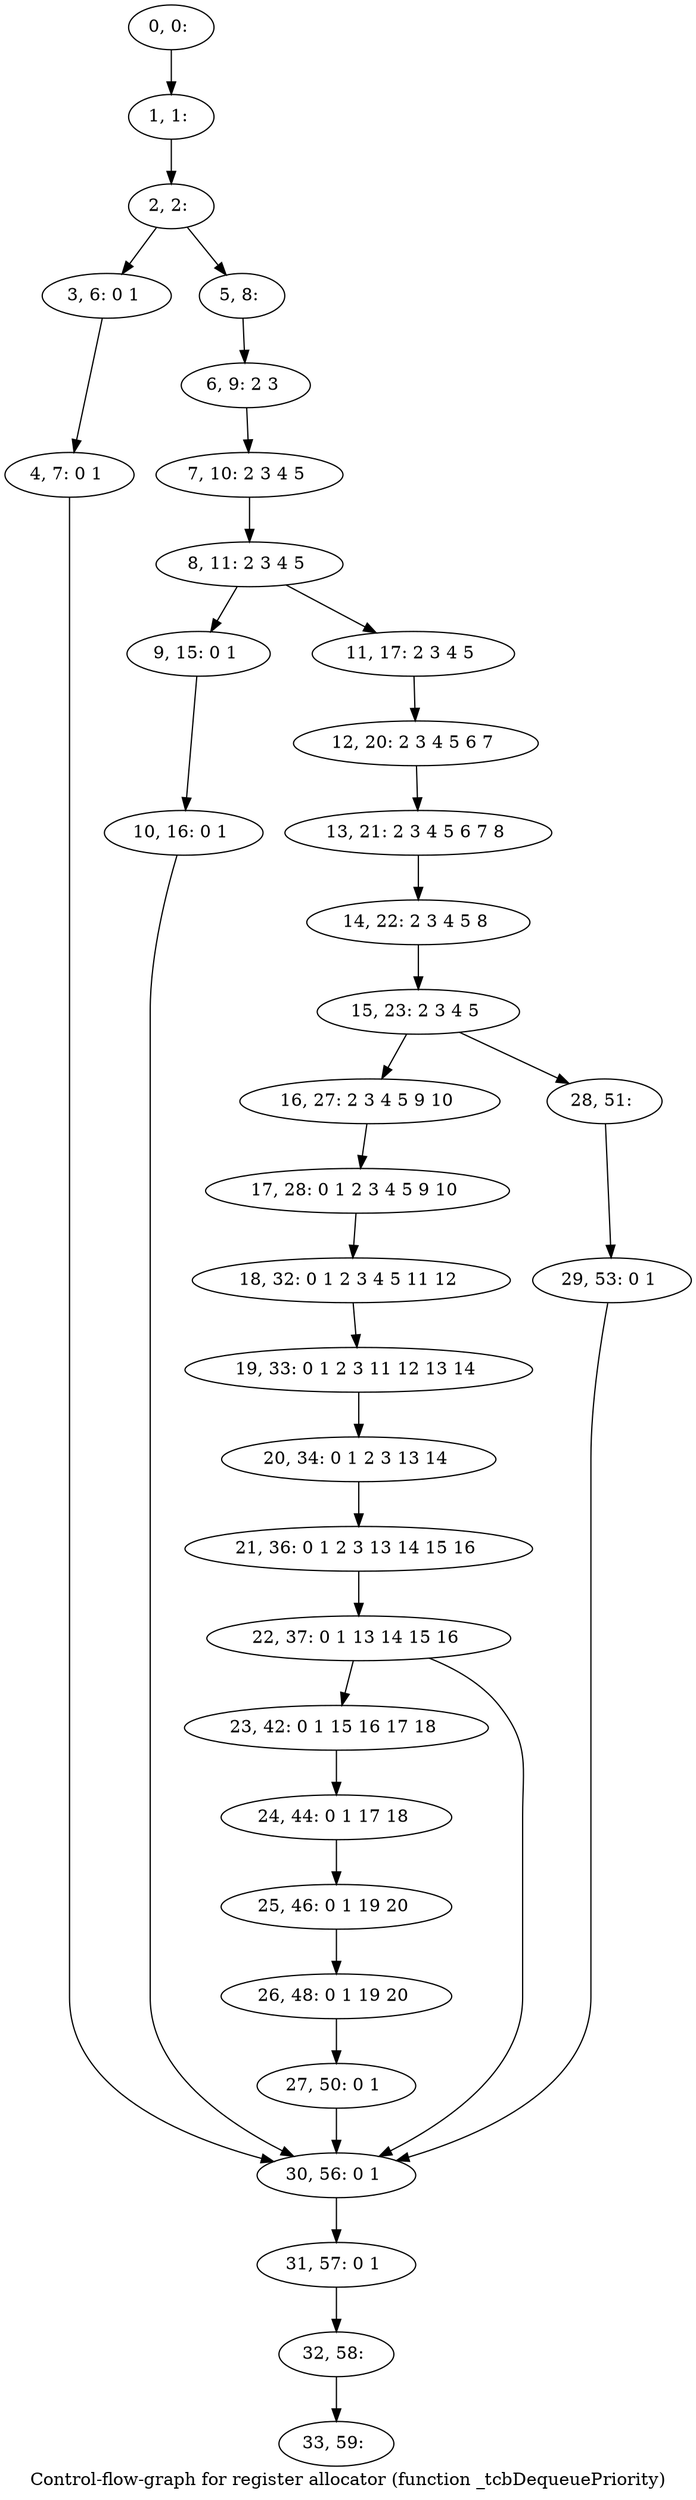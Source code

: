 digraph G {
graph [label="Control-flow-graph for register allocator (function _tcbDequeuePriority)"]
0[label="0, 0: "];
1[label="1, 1: "];
2[label="2, 2: "];
3[label="3, 6: 0 1 "];
4[label="4, 7: 0 1 "];
5[label="5, 8: "];
6[label="6, 9: 2 3 "];
7[label="7, 10: 2 3 4 5 "];
8[label="8, 11: 2 3 4 5 "];
9[label="9, 15: 0 1 "];
10[label="10, 16: 0 1 "];
11[label="11, 17: 2 3 4 5 "];
12[label="12, 20: 2 3 4 5 6 7 "];
13[label="13, 21: 2 3 4 5 6 7 8 "];
14[label="14, 22: 2 3 4 5 8 "];
15[label="15, 23: 2 3 4 5 "];
16[label="16, 27: 2 3 4 5 9 10 "];
17[label="17, 28: 0 1 2 3 4 5 9 10 "];
18[label="18, 32: 0 1 2 3 4 5 11 12 "];
19[label="19, 33: 0 1 2 3 11 12 13 14 "];
20[label="20, 34: 0 1 2 3 13 14 "];
21[label="21, 36: 0 1 2 3 13 14 15 16 "];
22[label="22, 37: 0 1 13 14 15 16 "];
23[label="23, 42: 0 1 15 16 17 18 "];
24[label="24, 44: 0 1 17 18 "];
25[label="25, 46: 0 1 19 20 "];
26[label="26, 48: 0 1 19 20 "];
27[label="27, 50: 0 1 "];
28[label="28, 51: "];
29[label="29, 53: 0 1 "];
30[label="30, 56: 0 1 "];
31[label="31, 57: 0 1 "];
32[label="32, 58: "];
33[label="33, 59: "];
0->1 ;
1->2 ;
2->3 ;
2->5 ;
3->4 ;
4->30 ;
5->6 ;
6->7 ;
7->8 ;
8->9 ;
8->11 ;
9->10 ;
10->30 ;
11->12 ;
12->13 ;
13->14 ;
14->15 ;
15->16 ;
15->28 ;
16->17 ;
17->18 ;
18->19 ;
19->20 ;
20->21 ;
21->22 ;
22->23 ;
22->30 ;
23->24 ;
24->25 ;
25->26 ;
26->27 ;
27->30 ;
28->29 ;
29->30 ;
30->31 ;
31->32 ;
32->33 ;
}
